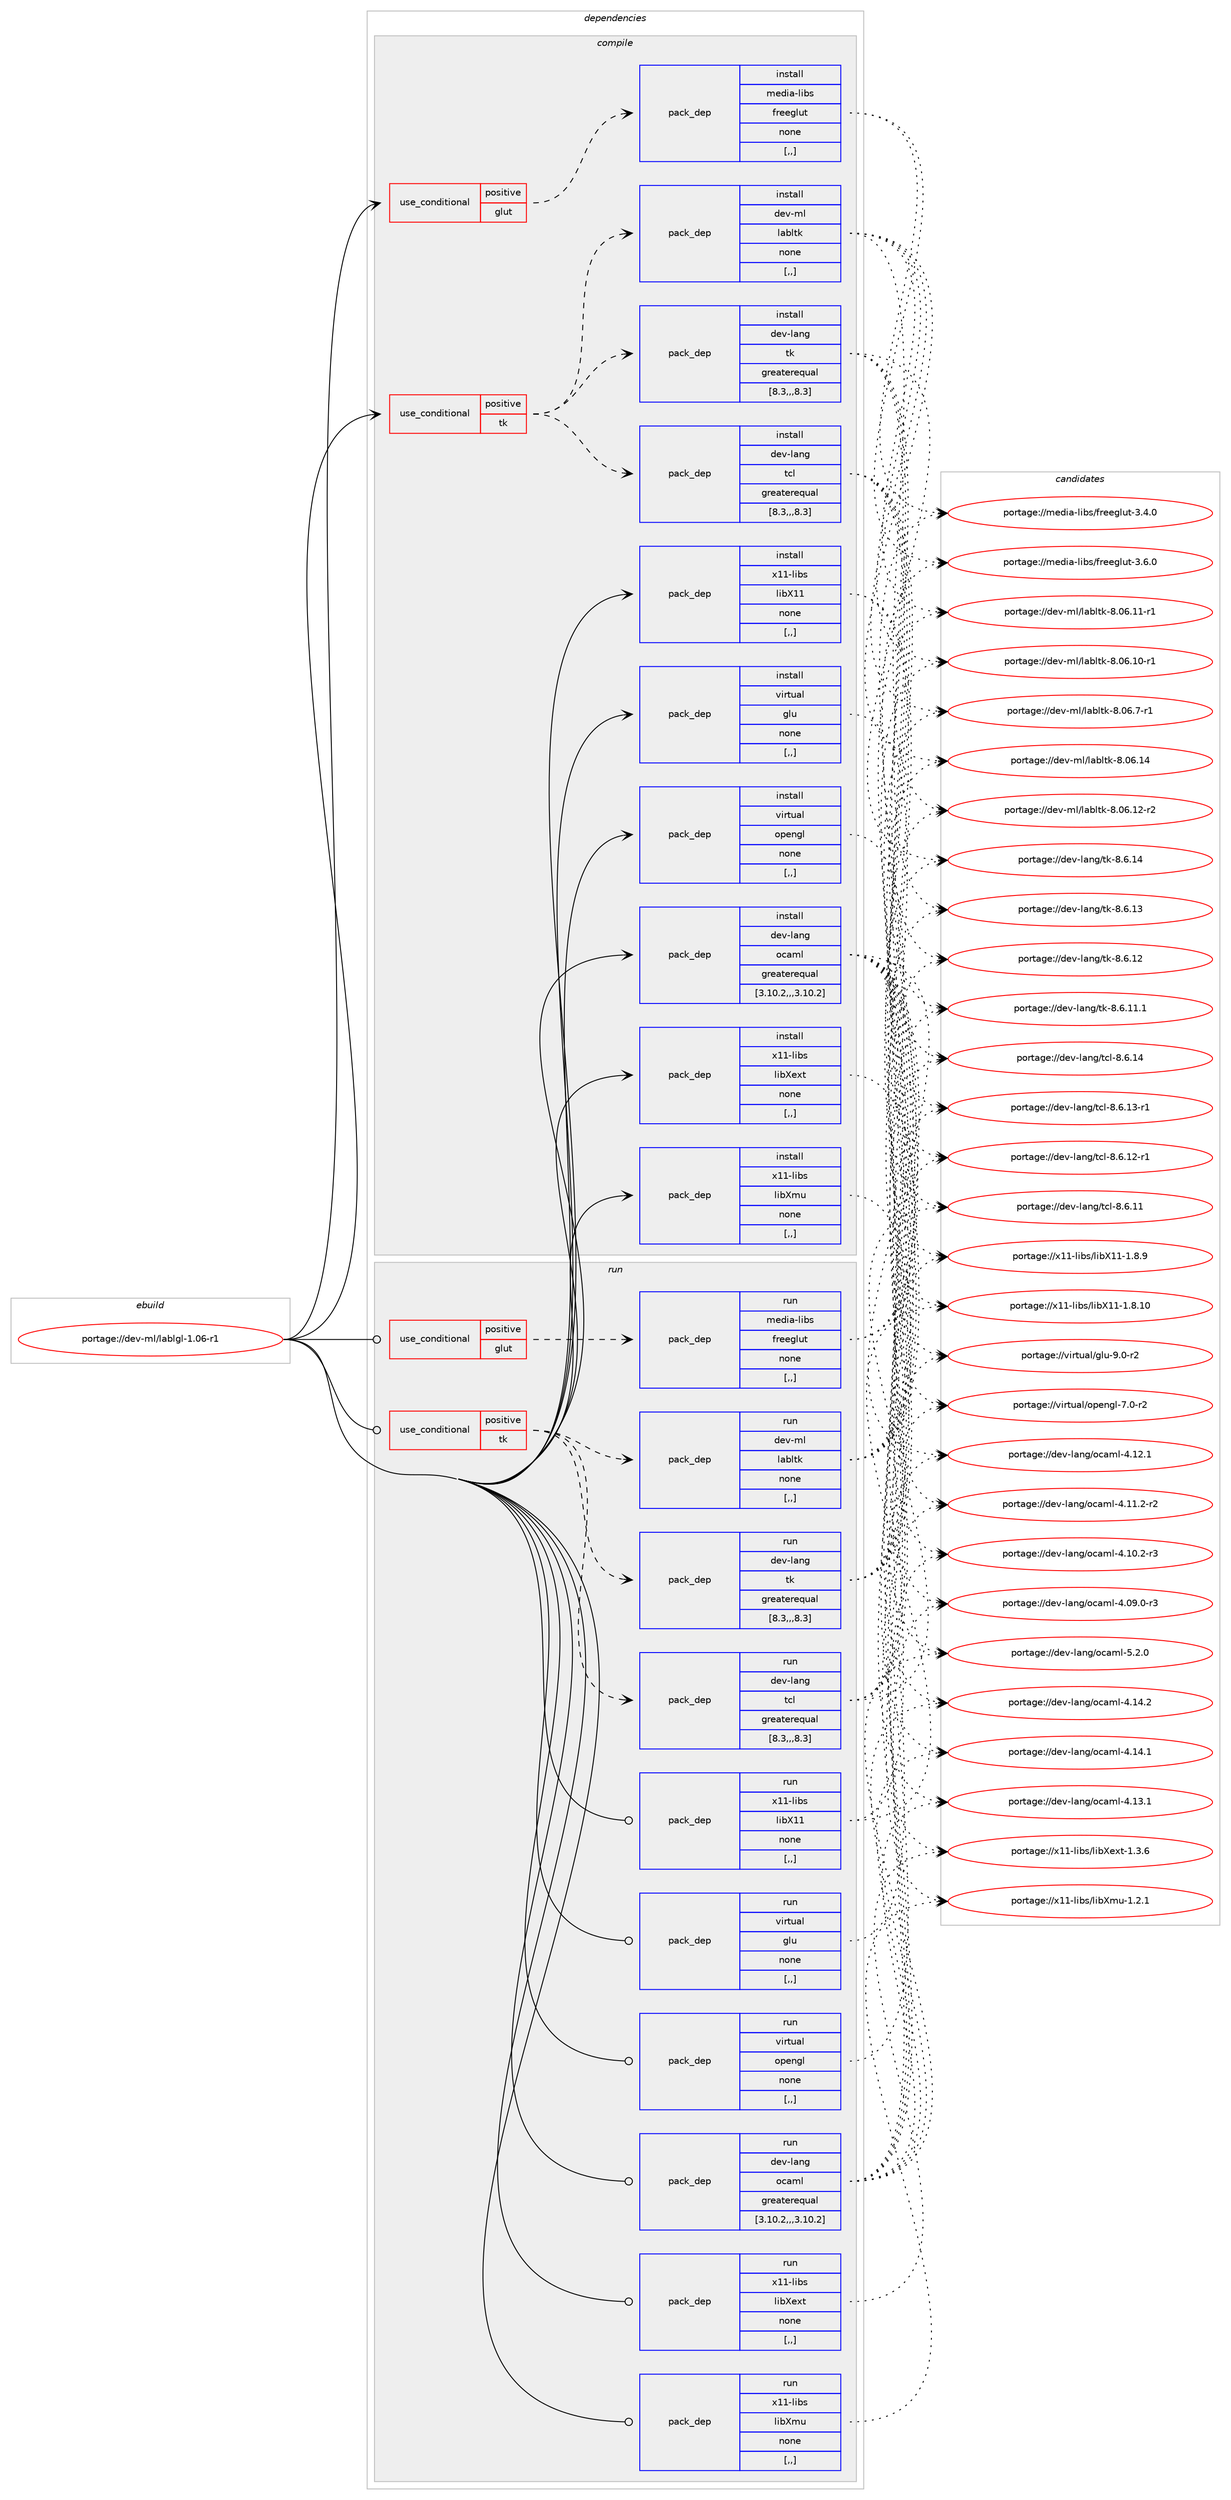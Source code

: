 digraph prolog {

# *************
# Graph options
# *************

newrank=true;
concentrate=true;
compound=true;
graph [rankdir=LR,fontname=Helvetica,fontsize=10,ranksep=1.5];#, ranksep=2.5, nodesep=0.2];
edge  [arrowhead=vee];
node  [fontname=Helvetica,fontsize=10];

# **********
# The ebuild
# **********

subgraph cluster_leftcol {
color=gray;
label=<<i>ebuild</i>>;
id [label="portage://dev-ml/lablgl-1.06-r1", color=red, width=4, href="../dev-ml/lablgl-1.06-r1.svg"];
}

# ****************
# The dependencies
# ****************

subgraph cluster_midcol {
color=gray;
label=<<i>dependencies</i>>;
subgraph cluster_compile {
fillcolor="#eeeeee";
style=filled;
label=<<i>compile</i>>;
subgraph cond29333 {
dependency119787 [label=<<TABLE BORDER="0" CELLBORDER="1" CELLSPACING="0" CELLPADDING="4"><TR><TD ROWSPAN="3" CELLPADDING="10">use_conditional</TD></TR><TR><TD>positive</TD></TR><TR><TD>glut</TD></TR></TABLE>>, shape=none, color=red];
subgraph pack89255 {
dependency119788 [label=<<TABLE BORDER="0" CELLBORDER="1" CELLSPACING="0" CELLPADDING="4" WIDTH="220"><TR><TD ROWSPAN="6" CELLPADDING="30">pack_dep</TD></TR><TR><TD WIDTH="110">install</TD></TR><TR><TD>media-libs</TD></TR><TR><TD>freeglut</TD></TR><TR><TD>none</TD></TR><TR><TD>[,,]</TD></TR></TABLE>>, shape=none, color=blue];
}
dependency119787:e -> dependency119788:w [weight=20,style="dashed",arrowhead="vee"];
}
id:e -> dependency119787:w [weight=20,style="solid",arrowhead="vee"];
subgraph cond29334 {
dependency119789 [label=<<TABLE BORDER="0" CELLBORDER="1" CELLSPACING="0" CELLPADDING="4"><TR><TD ROWSPAN="3" CELLPADDING="10">use_conditional</TD></TR><TR><TD>positive</TD></TR><TR><TD>tk</TD></TR></TABLE>>, shape=none, color=red];
subgraph pack89256 {
dependency119790 [label=<<TABLE BORDER="0" CELLBORDER="1" CELLSPACING="0" CELLPADDING="4" WIDTH="220"><TR><TD ROWSPAN="6" CELLPADDING="30">pack_dep</TD></TR><TR><TD WIDTH="110">install</TD></TR><TR><TD>dev-lang</TD></TR><TR><TD>tcl</TD></TR><TR><TD>greaterequal</TD></TR><TR><TD>[8.3,,,8.3]</TD></TR></TABLE>>, shape=none, color=blue];
}
dependency119789:e -> dependency119790:w [weight=20,style="dashed",arrowhead="vee"];
subgraph pack89257 {
dependency119791 [label=<<TABLE BORDER="0" CELLBORDER="1" CELLSPACING="0" CELLPADDING="4" WIDTH="220"><TR><TD ROWSPAN="6" CELLPADDING="30">pack_dep</TD></TR><TR><TD WIDTH="110">install</TD></TR><TR><TD>dev-lang</TD></TR><TR><TD>tk</TD></TR><TR><TD>greaterequal</TD></TR><TR><TD>[8.3,,,8.3]</TD></TR></TABLE>>, shape=none, color=blue];
}
dependency119789:e -> dependency119791:w [weight=20,style="dashed",arrowhead="vee"];
subgraph pack89258 {
dependency119792 [label=<<TABLE BORDER="0" CELLBORDER="1" CELLSPACING="0" CELLPADDING="4" WIDTH="220"><TR><TD ROWSPAN="6" CELLPADDING="30">pack_dep</TD></TR><TR><TD WIDTH="110">install</TD></TR><TR><TD>dev-ml</TD></TR><TR><TD>labltk</TD></TR><TR><TD>none</TD></TR><TR><TD>[,,]</TD></TR></TABLE>>, shape=none, color=blue];
}
dependency119789:e -> dependency119792:w [weight=20,style="dashed",arrowhead="vee"];
}
id:e -> dependency119789:w [weight=20,style="solid",arrowhead="vee"];
subgraph pack89259 {
dependency119793 [label=<<TABLE BORDER="0" CELLBORDER="1" CELLSPACING="0" CELLPADDING="4" WIDTH="220"><TR><TD ROWSPAN="6" CELLPADDING="30">pack_dep</TD></TR><TR><TD WIDTH="110">install</TD></TR><TR><TD>dev-lang</TD></TR><TR><TD>ocaml</TD></TR><TR><TD>greaterequal</TD></TR><TR><TD>[3.10.2,,,3.10.2]</TD></TR></TABLE>>, shape=none, color=blue];
}
id:e -> dependency119793:w [weight=20,style="solid",arrowhead="vee"];
subgraph pack89260 {
dependency119794 [label=<<TABLE BORDER="0" CELLBORDER="1" CELLSPACING="0" CELLPADDING="4" WIDTH="220"><TR><TD ROWSPAN="6" CELLPADDING="30">pack_dep</TD></TR><TR><TD WIDTH="110">install</TD></TR><TR><TD>virtual</TD></TR><TR><TD>glu</TD></TR><TR><TD>none</TD></TR><TR><TD>[,,]</TD></TR></TABLE>>, shape=none, color=blue];
}
id:e -> dependency119794:w [weight=20,style="solid",arrowhead="vee"];
subgraph pack89261 {
dependency119795 [label=<<TABLE BORDER="0" CELLBORDER="1" CELLSPACING="0" CELLPADDING="4" WIDTH="220"><TR><TD ROWSPAN="6" CELLPADDING="30">pack_dep</TD></TR><TR><TD WIDTH="110">install</TD></TR><TR><TD>virtual</TD></TR><TR><TD>opengl</TD></TR><TR><TD>none</TD></TR><TR><TD>[,,]</TD></TR></TABLE>>, shape=none, color=blue];
}
id:e -> dependency119795:w [weight=20,style="solid",arrowhead="vee"];
subgraph pack89262 {
dependency119796 [label=<<TABLE BORDER="0" CELLBORDER="1" CELLSPACING="0" CELLPADDING="4" WIDTH="220"><TR><TD ROWSPAN="6" CELLPADDING="30">pack_dep</TD></TR><TR><TD WIDTH="110">install</TD></TR><TR><TD>x11-libs</TD></TR><TR><TD>libX11</TD></TR><TR><TD>none</TD></TR><TR><TD>[,,]</TD></TR></TABLE>>, shape=none, color=blue];
}
id:e -> dependency119796:w [weight=20,style="solid",arrowhead="vee"];
subgraph pack89263 {
dependency119797 [label=<<TABLE BORDER="0" CELLBORDER="1" CELLSPACING="0" CELLPADDING="4" WIDTH="220"><TR><TD ROWSPAN="6" CELLPADDING="30">pack_dep</TD></TR><TR><TD WIDTH="110">install</TD></TR><TR><TD>x11-libs</TD></TR><TR><TD>libXext</TD></TR><TR><TD>none</TD></TR><TR><TD>[,,]</TD></TR></TABLE>>, shape=none, color=blue];
}
id:e -> dependency119797:w [weight=20,style="solid",arrowhead="vee"];
subgraph pack89264 {
dependency119798 [label=<<TABLE BORDER="0" CELLBORDER="1" CELLSPACING="0" CELLPADDING="4" WIDTH="220"><TR><TD ROWSPAN="6" CELLPADDING="30">pack_dep</TD></TR><TR><TD WIDTH="110">install</TD></TR><TR><TD>x11-libs</TD></TR><TR><TD>libXmu</TD></TR><TR><TD>none</TD></TR><TR><TD>[,,]</TD></TR></TABLE>>, shape=none, color=blue];
}
id:e -> dependency119798:w [weight=20,style="solid",arrowhead="vee"];
}
subgraph cluster_compileandrun {
fillcolor="#eeeeee";
style=filled;
label=<<i>compile and run</i>>;
}
subgraph cluster_run {
fillcolor="#eeeeee";
style=filled;
label=<<i>run</i>>;
subgraph cond29335 {
dependency119799 [label=<<TABLE BORDER="0" CELLBORDER="1" CELLSPACING="0" CELLPADDING="4"><TR><TD ROWSPAN="3" CELLPADDING="10">use_conditional</TD></TR><TR><TD>positive</TD></TR><TR><TD>glut</TD></TR></TABLE>>, shape=none, color=red];
subgraph pack89265 {
dependency119800 [label=<<TABLE BORDER="0" CELLBORDER="1" CELLSPACING="0" CELLPADDING="4" WIDTH="220"><TR><TD ROWSPAN="6" CELLPADDING="30">pack_dep</TD></TR><TR><TD WIDTH="110">run</TD></TR><TR><TD>media-libs</TD></TR><TR><TD>freeglut</TD></TR><TR><TD>none</TD></TR><TR><TD>[,,]</TD></TR></TABLE>>, shape=none, color=blue];
}
dependency119799:e -> dependency119800:w [weight=20,style="dashed",arrowhead="vee"];
}
id:e -> dependency119799:w [weight=20,style="solid",arrowhead="odot"];
subgraph cond29336 {
dependency119801 [label=<<TABLE BORDER="0" CELLBORDER="1" CELLSPACING="0" CELLPADDING="4"><TR><TD ROWSPAN="3" CELLPADDING="10">use_conditional</TD></TR><TR><TD>positive</TD></TR><TR><TD>tk</TD></TR></TABLE>>, shape=none, color=red];
subgraph pack89266 {
dependency119802 [label=<<TABLE BORDER="0" CELLBORDER="1" CELLSPACING="0" CELLPADDING="4" WIDTH="220"><TR><TD ROWSPAN="6" CELLPADDING="30">pack_dep</TD></TR><TR><TD WIDTH="110">run</TD></TR><TR><TD>dev-lang</TD></TR><TR><TD>tcl</TD></TR><TR><TD>greaterequal</TD></TR><TR><TD>[8.3,,,8.3]</TD></TR></TABLE>>, shape=none, color=blue];
}
dependency119801:e -> dependency119802:w [weight=20,style="dashed",arrowhead="vee"];
subgraph pack89267 {
dependency119803 [label=<<TABLE BORDER="0" CELLBORDER="1" CELLSPACING="0" CELLPADDING="4" WIDTH="220"><TR><TD ROWSPAN="6" CELLPADDING="30">pack_dep</TD></TR><TR><TD WIDTH="110">run</TD></TR><TR><TD>dev-lang</TD></TR><TR><TD>tk</TD></TR><TR><TD>greaterequal</TD></TR><TR><TD>[8.3,,,8.3]</TD></TR></TABLE>>, shape=none, color=blue];
}
dependency119801:e -> dependency119803:w [weight=20,style="dashed",arrowhead="vee"];
subgraph pack89268 {
dependency119804 [label=<<TABLE BORDER="0" CELLBORDER="1" CELLSPACING="0" CELLPADDING="4" WIDTH="220"><TR><TD ROWSPAN="6" CELLPADDING="30">pack_dep</TD></TR><TR><TD WIDTH="110">run</TD></TR><TR><TD>dev-ml</TD></TR><TR><TD>labltk</TD></TR><TR><TD>none</TD></TR><TR><TD>[,,]</TD></TR></TABLE>>, shape=none, color=blue];
}
dependency119801:e -> dependency119804:w [weight=20,style="dashed",arrowhead="vee"];
}
id:e -> dependency119801:w [weight=20,style="solid",arrowhead="odot"];
subgraph pack89269 {
dependency119805 [label=<<TABLE BORDER="0" CELLBORDER="1" CELLSPACING="0" CELLPADDING="4" WIDTH="220"><TR><TD ROWSPAN="6" CELLPADDING="30">pack_dep</TD></TR><TR><TD WIDTH="110">run</TD></TR><TR><TD>dev-lang</TD></TR><TR><TD>ocaml</TD></TR><TR><TD>greaterequal</TD></TR><TR><TD>[3.10.2,,,3.10.2]</TD></TR></TABLE>>, shape=none, color=blue];
}
id:e -> dependency119805:w [weight=20,style="solid",arrowhead="odot"];
subgraph pack89270 {
dependency119806 [label=<<TABLE BORDER="0" CELLBORDER="1" CELLSPACING="0" CELLPADDING="4" WIDTH="220"><TR><TD ROWSPAN="6" CELLPADDING="30">pack_dep</TD></TR><TR><TD WIDTH="110">run</TD></TR><TR><TD>virtual</TD></TR><TR><TD>glu</TD></TR><TR><TD>none</TD></TR><TR><TD>[,,]</TD></TR></TABLE>>, shape=none, color=blue];
}
id:e -> dependency119806:w [weight=20,style="solid",arrowhead="odot"];
subgraph pack89271 {
dependency119807 [label=<<TABLE BORDER="0" CELLBORDER="1" CELLSPACING="0" CELLPADDING="4" WIDTH="220"><TR><TD ROWSPAN="6" CELLPADDING="30">pack_dep</TD></TR><TR><TD WIDTH="110">run</TD></TR><TR><TD>virtual</TD></TR><TR><TD>opengl</TD></TR><TR><TD>none</TD></TR><TR><TD>[,,]</TD></TR></TABLE>>, shape=none, color=blue];
}
id:e -> dependency119807:w [weight=20,style="solid",arrowhead="odot"];
subgraph pack89272 {
dependency119808 [label=<<TABLE BORDER="0" CELLBORDER="1" CELLSPACING="0" CELLPADDING="4" WIDTH="220"><TR><TD ROWSPAN="6" CELLPADDING="30">pack_dep</TD></TR><TR><TD WIDTH="110">run</TD></TR><TR><TD>x11-libs</TD></TR><TR><TD>libX11</TD></TR><TR><TD>none</TD></TR><TR><TD>[,,]</TD></TR></TABLE>>, shape=none, color=blue];
}
id:e -> dependency119808:w [weight=20,style="solid",arrowhead="odot"];
subgraph pack89273 {
dependency119809 [label=<<TABLE BORDER="0" CELLBORDER="1" CELLSPACING="0" CELLPADDING="4" WIDTH="220"><TR><TD ROWSPAN="6" CELLPADDING="30">pack_dep</TD></TR><TR><TD WIDTH="110">run</TD></TR><TR><TD>x11-libs</TD></TR><TR><TD>libXext</TD></TR><TR><TD>none</TD></TR><TR><TD>[,,]</TD></TR></TABLE>>, shape=none, color=blue];
}
id:e -> dependency119809:w [weight=20,style="solid",arrowhead="odot"];
subgraph pack89274 {
dependency119810 [label=<<TABLE BORDER="0" CELLBORDER="1" CELLSPACING="0" CELLPADDING="4" WIDTH="220"><TR><TD ROWSPAN="6" CELLPADDING="30">pack_dep</TD></TR><TR><TD WIDTH="110">run</TD></TR><TR><TD>x11-libs</TD></TR><TR><TD>libXmu</TD></TR><TR><TD>none</TD></TR><TR><TD>[,,]</TD></TR></TABLE>>, shape=none, color=blue];
}
id:e -> dependency119810:w [weight=20,style="solid",arrowhead="odot"];
}
}

# **************
# The candidates
# **************

subgraph cluster_choices {
rank=same;
color=gray;
label=<<i>candidates</i>>;

subgraph choice89255 {
color=black;
nodesep=1;
choice10910110010597451081059811547102114101101103108117116455146544648 [label="portage://media-libs/freeglut-3.6.0", color=red, width=4,href="../media-libs/freeglut-3.6.0.svg"];
choice10910110010597451081059811547102114101101103108117116455146524648 [label="portage://media-libs/freeglut-3.4.0", color=red, width=4,href="../media-libs/freeglut-3.4.0.svg"];
dependency119788:e -> choice10910110010597451081059811547102114101101103108117116455146544648:w [style=dotted,weight="100"];
dependency119788:e -> choice10910110010597451081059811547102114101101103108117116455146524648:w [style=dotted,weight="100"];
}
subgraph choice89256 {
color=black;
nodesep=1;
choice1001011184510897110103471169910845564654464952 [label="portage://dev-lang/tcl-8.6.14", color=red, width=4,href="../dev-lang/tcl-8.6.14.svg"];
choice10010111845108971101034711699108455646544649514511449 [label="portage://dev-lang/tcl-8.6.13-r1", color=red, width=4,href="../dev-lang/tcl-8.6.13-r1.svg"];
choice10010111845108971101034711699108455646544649504511449 [label="portage://dev-lang/tcl-8.6.12-r1", color=red, width=4,href="../dev-lang/tcl-8.6.12-r1.svg"];
choice1001011184510897110103471169910845564654464949 [label="portage://dev-lang/tcl-8.6.11", color=red, width=4,href="../dev-lang/tcl-8.6.11.svg"];
dependency119790:e -> choice1001011184510897110103471169910845564654464952:w [style=dotted,weight="100"];
dependency119790:e -> choice10010111845108971101034711699108455646544649514511449:w [style=dotted,weight="100"];
dependency119790:e -> choice10010111845108971101034711699108455646544649504511449:w [style=dotted,weight="100"];
dependency119790:e -> choice1001011184510897110103471169910845564654464949:w [style=dotted,weight="100"];
}
subgraph choice89257 {
color=black;
nodesep=1;
choice10010111845108971101034711610745564654464952 [label="portage://dev-lang/tk-8.6.14", color=red, width=4,href="../dev-lang/tk-8.6.14.svg"];
choice10010111845108971101034711610745564654464951 [label="portage://dev-lang/tk-8.6.13", color=red, width=4,href="../dev-lang/tk-8.6.13.svg"];
choice10010111845108971101034711610745564654464950 [label="portage://dev-lang/tk-8.6.12", color=red, width=4,href="../dev-lang/tk-8.6.12.svg"];
choice100101118451089711010347116107455646544649494649 [label="portage://dev-lang/tk-8.6.11.1", color=red, width=4,href="../dev-lang/tk-8.6.11.1.svg"];
dependency119791:e -> choice10010111845108971101034711610745564654464952:w [style=dotted,weight="100"];
dependency119791:e -> choice10010111845108971101034711610745564654464951:w [style=dotted,weight="100"];
dependency119791:e -> choice10010111845108971101034711610745564654464950:w [style=dotted,weight="100"];
dependency119791:e -> choice100101118451089711010347116107455646544649494649:w [style=dotted,weight="100"];
}
subgraph choice89258 {
color=black;
nodesep=1;
choice100101118451091084710897981081161074556464854464952 [label="portage://dev-ml/labltk-8.06.14", color=red, width=4,href="../dev-ml/labltk-8.06.14.svg"];
choice1001011184510910847108979810811610745564648544649504511450 [label="portage://dev-ml/labltk-8.06.12-r2", color=red, width=4,href="../dev-ml/labltk-8.06.12-r2.svg"];
choice1001011184510910847108979810811610745564648544649494511449 [label="portage://dev-ml/labltk-8.06.11-r1", color=red, width=4,href="../dev-ml/labltk-8.06.11-r1.svg"];
choice1001011184510910847108979810811610745564648544649484511449 [label="portage://dev-ml/labltk-8.06.10-r1", color=red, width=4,href="../dev-ml/labltk-8.06.10-r1.svg"];
choice10010111845109108471089798108116107455646485446554511449 [label="portage://dev-ml/labltk-8.06.7-r1", color=red, width=4,href="../dev-ml/labltk-8.06.7-r1.svg"];
dependency119792:e -> choice100101118451091084710897981081161074556464854464952:w [style=dotted,weight="100"];
dependency119792:e -> choice1001011184510910847108979810811610745564648544649504511450:w [style=dotted,weight="100"];
dependency119792:e -> choice1001011184510910847108979810811610745564648544649494511449:w [style=dotted,weight="100"];
dependency119792:e -> choice1001011184510910847108979810811610745564648544649484511449:w [style=dotted,weight="100"];
dependency119792:e -> choice10010111845109108471089798108116107455646485446554511449:w [style=dotted,weight="100"];
}
subgraph choice89259 {
color=black;
nodesep=1;
choice1001011184510897110103471119997109108455346504648 [label="portage://dev-lang/ocaml-5.2.0", color=red, width=4,href="../dev-lang/ocaml-5.2.0.svg"];
choice100101118451089711010347111999710910845524649524650 [label="portage://dev-lang/ocaml-4.14.2", color=red, width=4,href="../dev-lang/ocaml-4.14.2.svg"];
choice100101118451089711010347111999710910845524649524649 [label="portage://dev-lang/ocaml-4.14.1", color=red, width=4,href="../dev-lang/ocaml-4.14.1.svg"];
choice100101118451089711010347111999710910845524649514649 [label="portage://dev-lang/ocaml-4.13.1", color=red, width=4,href="../dev-lang/ocaml-4.13.1.svg"];
choice100101118451089711010347111999710910845524649504649 [label="portage://dev-lang/ocaml-4.12.1", color=red, width=4,href="../dev-lang/ocaml-4.12.1.svg"];
choice1001011184510897110103471119997109108455246494946504511450 [label="portage://dev-lang/ocaml-4.11.2-r2", color=red, width=4,href="../dev-lang/ocaml-4.11.2-r2.svg"];
choice1001011184510897110103471119997109108455246494846504511451 [label="portage://dev-lang/ocaml-4.10.2-r3", color=red, width=4,href="../dev-lang/ocaml-4.10.2-r3.svg"];
choice1001011184510897110103471119997109108455246485746484511451 [label="portage://dev-lang/ocaml-4.09.0-r3", color=red, width=4,href="../dev-lang/ocaml-4.09.0-r3.svg"];
dependency119793:e -> choice1001011184510897110103471119997109108455346504648:w [style=dotted,weight="100"];
dependency119793:e -> choice100101118451089711010347111999710910845524649524650:w [style=dotted,weight="100"];
dependency119793:e -> choice100101118451089711010347111999710910845524649524649:w [style=dotted,weight="100"];
dependency119793:e -> choice100101118451089711010347111999710910845524649514649:w [style=dotted,weight="100"];
dependency119793:e -> choice100101118451089711010347111999710910845524649504649:w [style=dotted,weight="100"];
dependency119793:e -> choice1001011184510897110103471119997109108455246494946504511450:w [style=dotted,weight="100"];
dependency119793:e -> choice1001011184510897110103471119997109108455246494846504511451:w [style=dotted,weight="100"];
dependency119793:e -> choice1001011184510897110103471119997109108455246485746484511451:w [style=dotted,weight="100"];
}
subgraph choice89260 {
color=black;
nodesep=1;
choice1181051141161179710847103108117455746484511450 [label="portage://virtual/glu-9.0-r2", color=red, width=4,href="../virtual/glu-9.0-r2.svg"];
dependency119794:e -> choice1181051141161179710847103108117455746484511450:w [style=dotted,weight="100"];
}
subgraph choice89261 {
color=black;
nodesep=1;
choice1181051141161179710847111112101110103108455546484511450 [label="portage://virtual/opengl-7.0-r2", color=red, width=4,href="../virtual/opengl-7.0-r2.svg"];
dependency119795:e -> choice1181051141161179710847111112101110103108455546484511450:w [style=dotted,weight="100"];
}
subgraph choice89262 {
color=black;
nodesep=1;
choice12049494510810598115471081059888494945494656464948 [label="portage://x11-libs/libX11-1.8.10", color=red, width=4,href="../x11-libs/libX11-1.8.10.svg"];
choice120494945108105981154710810598884949454946564657 [label="portage://x11-libs/libX11-1.8.9", color=red, width=4,href="../x11-libs/libX11-1.8.9.svg"];
dependency119796:e -> choice12049494510810598115471081059888494945494656464948:w [style=dotted,weight="100"];
dependency119796:e -> choice120494945108105981154710810598884949454946564657:w [style=dotted,weight="100"];
}
subgraph choice89263 {
color=black;
nodesep=1;
choice12049494510810598115471081059888101120116454946514654 [label="portage://x11-libs/libXext-1.3.6", color=red, width=4,href="../x11-libs/libXext-1.3.6.svg"];
dependency119797:e -> choice12049494510810598115471081059888101120116454946514654:w [style=dotted,weight="100"];
}
subgraph choice89264 {
color=black;
nodesep=1;
choice12049494510810598115471081059888109117454946504649 [label="portage://x11-libs/libXmu-1.2.1", color=red, width=4,href="../x11-libs/libXmu-1.2.1.svg"];
dependency119798:e -> choice12049494510810598115471081059888109117454946504649:w [style=dotted,weight="100"];
}
subgraph choice89265 {
color=black;
nodesep=1;
choice10910110010597451081059811547102114101101103108117116455146544648 [label="portage://media-libs/freeglut-3.6.0", color=red, width=4,href="../media-libs/freeglut-3.6.0.svg"];
choice10910110010597451081059811547102114101101103108117116455146524648 [label="portage://media-libs/freeglut-3.4.0", color=red, width=4,href="../media-libs/freeglut-3.4.0.svg"];
dependency119800:e -> choice10910110010597451081059811547102114101101103108117116455146544648:w [style=dotted,weight="100"];
dependency119800:e -> choice10910110010597451081059811547102114101101103108117116455146524648:w [style=dotted,weight="100"];
}
subgraph choice89266 {
color=black;
nodesep=1;
choice1001011184510897110103471169910845564654464952 [label="portage://dev-lang/tcl-8.6.14", color=red, width=4,href="../dev-lang/tcl-8.6.14.svg"];
choice10010111845108971101034711699108455646544649514511449 [label="portage://dev-lang/tcl-8.6.13-r1", color=red, width=4,href="../dev-lang/tcl-8.6.13-r1.svg"];
choice10010111845108971101034711699108455646544649504511449 [label="portage://dev-lang/tcl-8.6.12-r1", color=red, width=4,href="../dev-lang/tcl-8.6.12-r1.svg"];
choice1001011184510897110103471169910845564654464949 [label="portage://dev-lang/tcl-8.6.11", color=red, width=4,href="../dev-lang/tcl-8.6.11.svg"];
dependency119802:e -> choice1001011184510897110103471169910845564654464952:w [style=dotted,weight="100"];
dependency119802:e -> choice10010111845108971101034711699108455646544649514511449:w [style=dotted,weight="100"];
dependency119802:e -> choice10010111845108971101034711699108455646544649504511449:w [style=dotted,weight="100"];
dependency119802:e -> choice1001011184510897110103471169910845564654464949:w [style=dotted,weight="100"];
}
subgraph choice89267 {
color=black;
nodesep=1;
choice10010111845108971101034711610745564654464952 [label="portage://dev-lang/tk-8.6.14", color=red, width=4,href="../dev-lang/tk-8.6.14.svg"];
choice10010111845108971101034711610745564654464951 [label="portage://dev-lang/tk-8.6.13", color=red, width=4,href="../dev-lang/tk-8.6.13.svg"];
choice10010111845108971101034711610745564654464950 [label="portage://dev-lang/tk-8.6.12", color=red, width=4,href="../dev-lang/tk-8.6.12.svg"];
choice100101118451089711010347116107455646544649494649 [label="portage://dev-lang/tk-8.6.11.1", color=red, width=4,href="../dev-lang/tk-8.6.11.1.svg"];
dependency119803:e -> choice10010111845108971101034711610745564654464952:w [style=dotted,weight="100"];
dependency119803:e -> choice10010111845108971101034711610745564654464951:w [style=dotted,weight="100"];
dependency119803:e -> choice10010111845108971101034711610745564654464950:w [style=dotted,weight="100"];
dependency119803:e -> choice100101118451089711010347116107455646544649494649:w [style=dotted,weight="100"];
}
subgraph choice89268 {
color=black;
nodesep=1;
choice100101118451091084710897981081161074556464854464952 [label="portage://dev-ml/labltk-8.06.14", color=red, width=4,href="../dev-ml/labltk-8.06.14.svg"];
choice1001011184510910847108979810811610745564648544649504511450 [label="portage://dev-ml/labltk-8.06.12-r2", color=red, width=4,href="../dev-ml/labltk-8.06.12-r2.svg"];
choice1001011184510910847108979810811610745564648544649494511449 [label="portage://dev-ml/labltk-8.06.11-r1", color=red, width=4,href="../dev-ml/labltk-8.06.11-r1.svg"];
choice1001011184510910847108979810811610745564648544649484511449 [label="portage://dev-ml/labltk-8.06.10-r1", color=red, width=4,href="../dev-ml/labltk-8.06.10-r1.svg"];
choice10010111845109108471089798108116107455646485446554511449 [label="portage://dev-ml/labltk-8.06.7-r1", color=red, width=4,href="../dev-ml/labltk-8.06.7-r1.svg"];
dependency119804:e -> choice100101118451091084710897981081161074556464854464952:w [style=dotted,weight="100"];
dependency119804:e -> choice1001011184510910847108979810811610745564648544649504511450:w [style=dotted,weight="100"];
dependency119804:e -> choice1001011184510910847108979810811610745564648544649494511449:w [style=dotted,weight="100"];
dependency119804:e -> choice1001011184510910847108979810811610745564648544649484511449:w [style=dotted,weight="100"];
dependency119804:e -> choice10010111845109108471089798108116107455646485446554511449:w [style=dotted,weight="100"];
}
subgraph choice89269 {
color=black;
nodesep=1;
choice1001011184510897110103471119997109108455346504648 [label="portage://dev-lang/ocaml-5.2.0", color=red, width=4,href="../dev-lang/ocaml-5.2.0.svg"];
choice100101118451089711010347111999710910845524649524650 [label="portage://dev-lang/ocaml-4.14.2", color=red, width=4,href="../dev-lang/ocaml-4.14.2.svg"];
choice100101118451089711010347111999710910845524649524649 [label="portage://dev-lang/ocaml-4.14.1", color=red, width=4,href="../dev-lang/ocaml-4.14.1.svg"];
choice100101118451089711010347111999710910845524649514649 [label="portage://dev-lang/ocaml-4.13.1", color=red, width=4,href="../dev-lang/ocaml-4.13.1.svg"];
choice100101118451089711010347111999710910845524649504649 [label="portage://dev-lang/ocaml-4.12.1", color=red, width=4,href="../dev-lang/ocaml-4.12.1.svg"];
choice1001011184510897110103471119997109108455246494946504511450 [label="portage://dev-lang/ocaml-4.11.2-r2", color=red, width=4,href="../dev-lang/ocaml-4.11.2-r2.svg"];
choice1001011184510897110103471119997109108455246494846504511451 [label="portage://dev-lang/ocaml-4.10.2-r3", color=red, width=4,href="../dev-lang/ocaml-4.10.2-r3.svg"];
choice1001011184510897110103471119997109108455246485746484511451 [label="portage://dev-lang/ocaml-4.09.0-r3", color=red, width=4,href="../dev-lang/ocaml-4.09.0-r3.svg"];
dependency119805:e -> choice1001011184510897110103471119997109108455346504648:w [style=dotted,weight="100"];
dependency119805:e -> choice100101118451089711010347111999710910845524649524650:w [style=dotted,weight="100"];
dependency119805:e -> choice100101118451089711010347111999710910845524649524649:w [style=dotted,weight="100"];
dependency119805:e -> choice100101118451089711010347111999710910845524649514649:w [style=dotted,weight="100"];
dependency119805:e -> choice100101118451089711010347111999710910845524649504649:w [style=dotted,weight="100"];
dependency119805:e -> choice1001011184510897110103471119997109108455246494946504511450:w [style=dotted,weight="100"];
dependency119805:e -> choice1001011184510897110103471119997109108455246494846504511451:w [style=dotted,weight="100"];
dependency119805:e -> choice1001011184510897110103471119997109108455246485746484511451:w [style=dotted,weight="100"];
}
subgraph choice89270 {
color=black;
nodesep=1;
choice1181051141161179710847103108117455746484511450 [label="portage://virtual/glu-9.0-r2", color=red, width=4,href="../virtual/glu-9.0-r2.svg"];
dependency119806:e -> choice1181051141161179710847103108117455746484511450:w [style=dotted,weight="100"];
}
subgraph choice89271 {
color=black;
nodesep=1;
choice1181051141161179710847111112101110103108455546484511450 [label="portage://virtual/opengl-7.0-r2", color=red, width=4,href="../virtual/opengl-7.0-r2.svg"];
dependency119807:e -> choice1181051141161179710847111112101110103108455546484511450:w [style=dotted,weight="100"];
}
subgraph choice89272 {
color=black;
nodesep=1;
choice12049494510810598115471081059888494945494656464948 [label="portage://x11-libs/libX11-1.8.10", color=red, width=4,href="../x11-libs/libX11-1.8.10.svg"];
choice120494945108105981154710810598884949454946564657 [label="portage://x11-libs/libX11-1.8.9", color=red, width=4,href="../x11-libs/libX11-1.8.9.svg"];
dependency119808:e -> choice12049494510810598115471081059888494945494656464948:w [style=dotted,weight="100"];
dependency119808:e -> choice120494945108105981154710810598884949454946564657:w [style=dotted,weight="100"];
}
subgraph choice89273 {
color=black;
nodesep=1;
choice12049494510810598115471081059888101120116454946514654 [label="portage://x11-libs/libXext-1.3.6", color=red, width=4,href="../x11-libs/libXext-1.3.6.svg"];
dependency119809:e -> choice12049494510810598115471081059888101120116454946514654:w [style=dotted,weight="100"];
}
subgraph choice89274 {
color=black;
nodesep=1;
choice12049494510810598115471081059888109117454946504649 [label="portage://x11-libs/libXmu-1.2.1", color=red, width=4,href="../x11-libs/libXmu-1.2.1.svg"];
dependency119810:e -> choice12049494510810598115471081059888109117454946504649:w [style=dotted,weight="100"];
}
}

}
